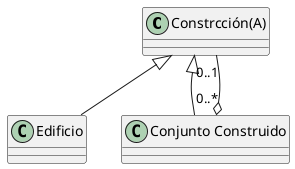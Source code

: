 @startuml
Class "Constrcción(A)" as Construcción{}
Class Edificio extends Construcción{}
Class "Conjunto Construido" as Conjunto extends Construcción{}
Conjunto "0..*" o-- "0..1" Construcción
@enduml
